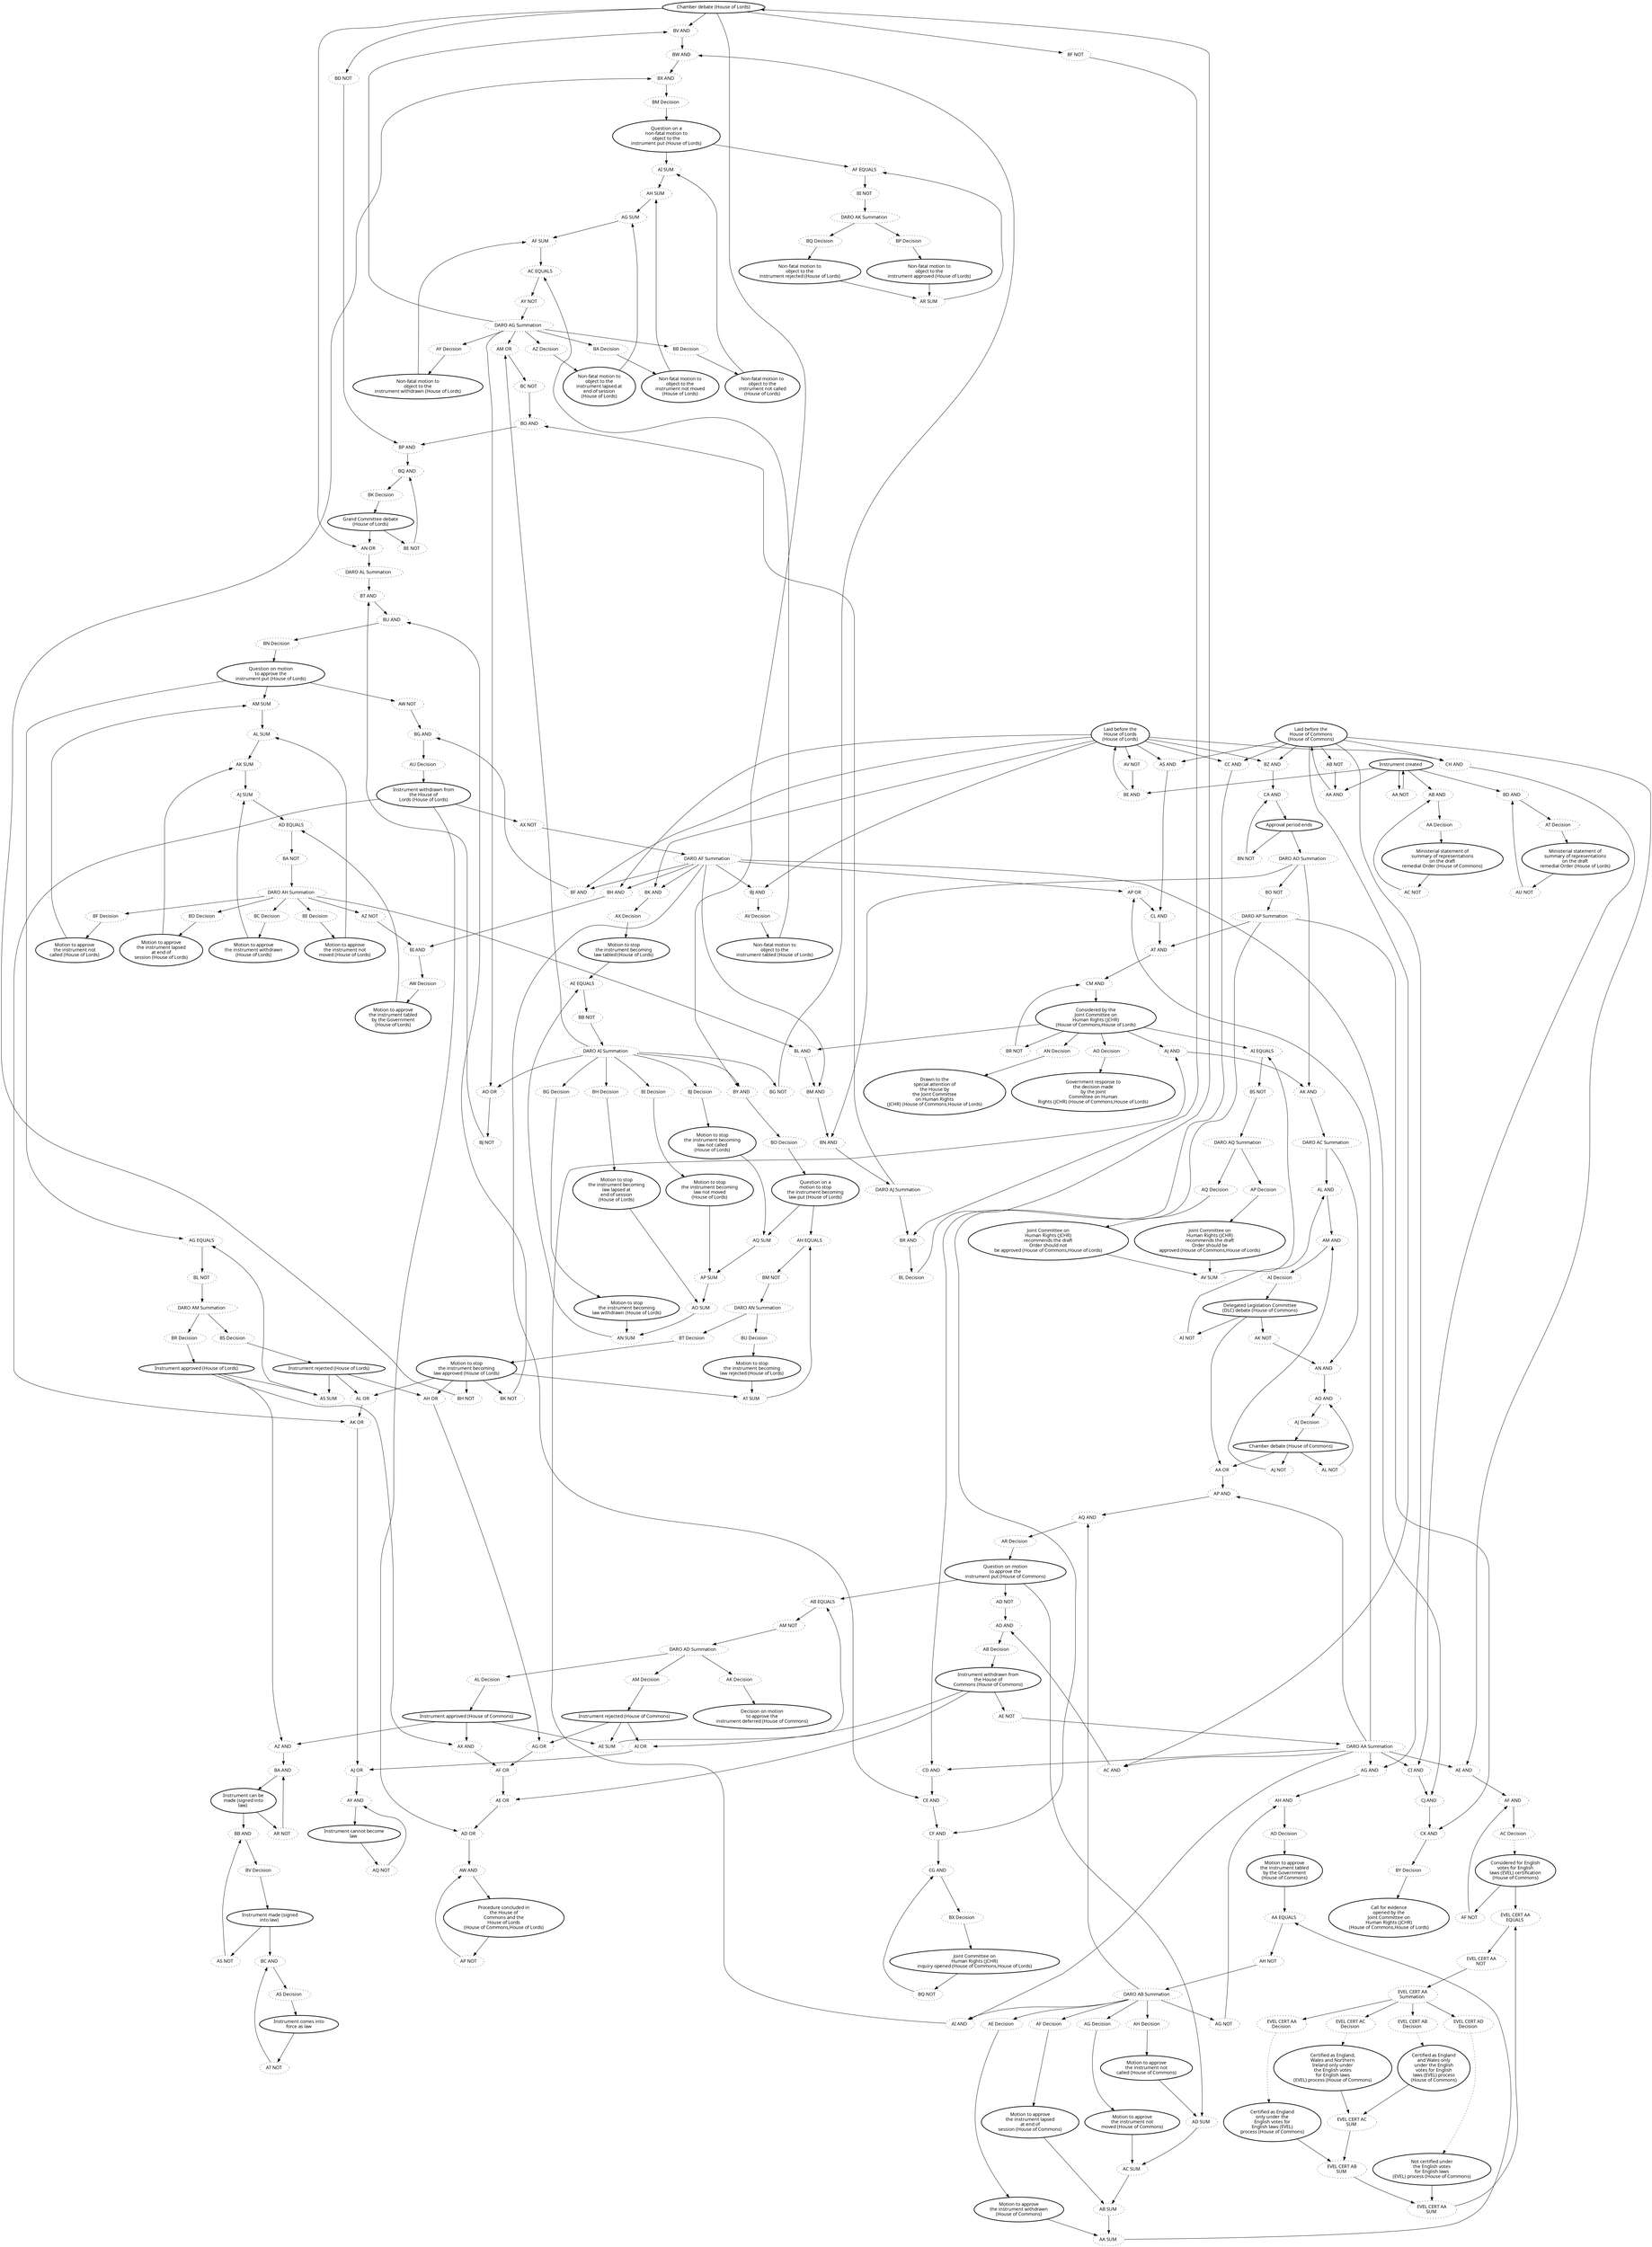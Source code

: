 digraph{graph[fontname="calibri"];node[fontname="calibri"];edge[fontname="calibri"];edge [style=solid, color=black];"2"->"433"[label=""];edge[style=solid, color=black];edge [style=solid, color=black];"2"->"361"[label=""];edge[style=solid, color=black];edge [style=solid, color=black];"2"->"431"[label=""];edge[style=solid, color=black];edge [style=solid, color=black];"2"->"364"[label=""];edge[style=solid, color=black];edge [style=solid, color=black];"2"->"417"[label=""];edge[style=solid, color=black];edge [style=solid, color=black];"4"->"539"[label=""];edge[style=solid, color=black];edge [style=solid, color=black];"4"->"365"[label=""];edge[style=solid, color=black];edge [style=solid, color=black];"4"->"331"[label=""];edge[style=solid, color=black];edge [style=solid, color=black];"4"->"283"[label=""];edge[style=solid, color=black];edge [style=solid, color=black];"4"->"288"[label=""];edge[style=solid, color=black];edge [style=solid, color=black];"4"->"300"[label=""];edge[style=solid, color=black];edge [style=solid, color=black];"4"->"368"[label=""];edge[style=solid, color=black];edge [style=solid, color=black];"4"->"373"[label=""];edge[style=solid, color=black];edge [style=solid, color=black];"9"->"409"[label=""];edge[style=solid, color=black];edge [style=solid, color=black];"12"->"411"[label=""];edge[style=solid, color=black];edge [style=solid, color=black];"12"->"365"[label=""];edge[style=solid, color=black];edge [style=solid, color=black];"12"->"331"[label=""];edge[style=solid, color=black];edge [style=solid, color=black];"12"->"345"[label=""];edge[style=solid, color=black];edge [style=solid, color=black];"12"->"349"[label=""];edge[style=solid, color=black];edge [style=solid, color=black];"12"->"350"[label=""];edge[style=solid, color=black];edge [style=solid, color=black];"12"->"347"[label=""];edge[style=solid, color=black];edge [style=solid, color=black];"12"->"368"[label=""];edge[style=solid, color=black];edge [style=solid, color=black];"12"->"373"[label=""];edge[style=solid, color=black];edge [style=solid, color=black];"14"->"542"[label=""];edge[style=solid, color=black];edge [style=solid, color=black];"14"->"540"[label=""];edge[style=solid, color=black];edge [style=solid, color=black];"14"->"343"[label=""];edge[style=solid, color=black];edge [style=solid, color=black];"14"->"538"[label=""];edge[style=solid, color=black];edge [style=solid, color=black];"14"->"344"[label=""];edge[style=solid, color=black];edge [style=solid, color=black];"15"->"408"[label=""];edge[style=solid, color=black];edge [style=solid, color=black];"15"->"341"[label=""];edge[style=solid, color=black];edge [style=solid, color=black];"21"->"432"[label=""];edge[style=solid, color=black];edge [style=solid, color=black];"21"->"417"[label=""];edge[style=solid, color=black];edge [style=solid, color=black];"23"->"316"[label=""];edge[style=solid, color=black];edge [style=solid, color=black];"23"->"308"[label=""];edge[style=solid, color=black];edge [style=solid, color=black];"23"->"285"[label=""];edge[style=solid, color=black];edge [style=solid, color=black];"26"->"284"[label=""];edge[style=solid, color=black];edge [style=solid, color=black];"26"->"1016"[label=""];edge[style=solid, color=black];edge [style=solid, color=black];"26"->"1045"[label=""];edge[style=solid, color=black];edge [style=solid, color=black];"28"->"1022"[label=""];edge[style=solid, color=black];edge [style=solid, color=black];"29"->"1013"[label=""];edge[style=solid, color=black];edge [style=solid, color=black];"32"->"1046"[label=""];edge[style=solid, color=black];edge [style=solid, color=black];"33"->"1044"[label=""];edge[style=solid, color=black];edge [style=solid, color=black];"34"->"292"[label=""];edge[style=solid, color=black];edge [style=solid, color=black];"34"->"3081"[label=""];edge[style=solid, color=black];edge [style=solid, color=black];"36"->"1018"[label=""];edge[style=solid, color=black];edge [style=solid, color=black];"38"->"306"[label=""];edge[style=solid, color=black];edge [style=solid, color=black];"38"->"311"[label=""];edge[style=solid, color=black];edge [style=solid, color=black];"38"->"285"[label=""];edge[style=solid, color=black];edge [style=solid, color=black];"39"->"1031"[label=""];edge[style=solid, color=black];edge [style=solid, color=black];"39"->"338"[label=""];edge[style=solid, color=black];edge [style=solid, color=black];"39"->"336"[label=""];edge[style=solid, color=black];edge [style=solid, color=black];"40"->"1017"[label=""];edge[style=solid, color=black];edge [style=solid, color=black];"40"->"336"[label=""];edge[style=solid, color=black];edge [style=solid, color=black];"40"->"338"[label=""];edge[style=solid, color=black];edge [style=solid, color=black];"42"->"1025"[label=""];edge[style=solid, color=black];edge [style=solid, color=black];"42"->"412"[label=""];edge[style=solid, color=black];edge [style=solid, color=black];"42"->"1050"[label=""];edge[style=solid, color=black];edge [style=solid, color=black];"43"->"1021"[label=""];edge[style=solid, color=black];edge [style=solid, color=black];"43"->"1049"[label=""];edge[style=solid, color=black];edge [style=solid, color=black];"50"->"1047"[label=""];edge[style=solid, color=black];edge [style=solid, color=black];"53"->"441"[label=""];edge[style=solid, color=black];edge [style=solid, color=black];"53"->"1435"[label=""];edge[style=solid, color=black];edge [style=solid, color=black];"60"->"1030"[label=""];edge[style=solid, color=black];edge [style=solid, color=black];"61"->"1030"[label=""];edge[style=solid, color=black];edge [style=solid, color=black];"68"->"3083"[label=""];edge[style=solid, color=black];edge [style=solid, color=black];"74"->"3084"[label=""];edge[style=solid, color=black];edge [style=solid, color=black];"75"->"3084"[label=""];edge[style=solid, color=black];edge [style=solid, color=black];"78"->"1031"[label=""];edge[style=solid, color=black];edge [style=solid, color=black];"78"->"318"[label=""];edge[style=solid, color=black];edge [style=solid, color=black];"78"->"304"[label=""];edge[style=solid, color=black];edge [style=solid, color=black];"85"->"407"[label=""];edge[style=solid, color=black];edge [style=solid, color=black];"85"->"340"[label=""];edge[style=solid, color=black];edge [style=solid, color=black];"91"->"406"[label=""];edge[style=solid, color=black];edge [style=solid, color=black];"94"->"3082"[label=""];edge[style=solid, color=black];edge [style=solid, color=black];"96"->"1017"[label=""];edge[style=solid, color=black];edge [style=solid, color=black];"96"->"303"[label=""];edge[style=solid, color=black];edge [style=solid, color=black];"96"->"312"[label=""];edge[style=solid, color=black];edge [style=solid, color=black];"106"->"413"[label=""];edge[style=solid, color=black];edge [style=solid, color=black];"106"->"291"[label=""];edge[style=solid, color=black];edge [style=solid, color=black];"106"->"317"[label=""];edge[style=solid, color=black];edge [style=solid, color=black];"107"->"289"[label=""];edge[style=solid, color=black];edge [style=solid, color=black];"107"->"312"[label=""];edge[style=solid, color=black];edge [style=solid, color=black];"107"->"295"[label=""];edge[style=solid, color=black];edge [style=solid, color=black];"111"->"405"[label=""];edge[style=solid, color=black];edge [style=solid, color=black];"188"->"1020"[label=""];edge[style=solid, color=black];edge [style=solid, color=black];"213"->"1014"[label=""];edge[style=solid, color=black];edge [style=solid, color=black];"214"->"1023"[label=""];edge[style=solid, color=black];edge [style=solid, color=black];"215"->"1019"[label=""];edge[style=solid, color=black];edge [style=solid, color=black];"247"->"494"[label=""];edge[style=solid, color=black];edge [style=solid, color=black];"247"->"495"[label=""];edge[style=solid, color=black];edge [style=solid, color=black];"247"->"1052"[label=""];edge[style=solid, color=black];edge [style=solid, color=black];"247"->"310"[label=""];edge[style=solid, color=black];edge [style=solid, color=black];"247"->"351"[label=""];edge[style=solid, color=black];edge [style=solid, color=black];"247"->"445"[label=""];edge[style=solid, color=black];edge [style=solid, color=black];"279"->"444"[label=""];edge[style=solid, color=black];edge [style=solid, color=black];"281"->"1417"[label=""];edge[style=solid, color=black];edge [style=solid, color=black];"282"->"540"[label=""];edge[style=solid, color=black];edge [style=solid, color=black];"283"->"287"[label=""];edge[style=solid, color=black];edge [style=solid, color=black];"284"->"287"[label=""];edge[style=solid, color=black];edge [style=solid, color=black];"285"->"299"[label=""];edge[style=solid, color=black];edge [style=solid, color=black];"287"->"293"[label=""];edge[style=solid, color=black];edge [style=solid, color=black];"288"->"296"[label=""];edge[style=solid, color=black];edge [style=solid, color=black];"289"->"1422"[label=""];edge[style=solid, color=black];edge [style=solid, color=black];"291"->"335"[label=""];edge[style=solid, color=black];edge [style=solid, color=black];"292"->"296"[label=""];edge[style=solid, color=black];edge [style=solid, color=black];"293"->"107"[label=""];edge[style=solid, color=black];edge [style=dotted, color=black];"294"->"34"[label=""];edge[style=solid, color=black];edge [style=solid, color=black];"295"->"291"[label=""];edge[style=solid, color=black];edge [style=solid, color=black];"296"->"294"[label=""];edge[style=solid, color=black];edge [style=solid, color=black];"297"->"305"[label=""];edge[style=solid, color=black];edge [style=solid, color=black];"298"->"33"[label=""];edge[style=solid, color=black];edge [style=solid, color=black];"299"->"329"[label=""];edge[style=solid, color=black];edge [style=solid, color=black];"300"->"305"[label=""];edge[style=solid, color=black];edge [style=solid, color=black];"301"->"1423"[label=""];edge[style=solid, color=black];edge [style=solid, color=black];"302"->"295"[label=""];edge[style=solid, color=black];edge [style=solid, color=black];"303"->"302"[label=""];edge[style=solid, color=black];edge [style=solid, color=black];"304"->"303"[label=""];edge[style=solid, color=black];edge [style=solid, color=black];"305"->"298"[label=""];edge[style=solid, color=black];edge [style=solid, color=black];"306"->"315"[label=""];edge[style=solid, color=black];edge [style=solid, color=black];"307"->"310"[label=""];edge[style=solid, color=black];edge [style=solid, color=black];"308"->"323"[label=""];edge[style=solid, color=black];edge [style=solid, color=black];"309"->"29"[label=""];edge[style=solid, color=black];edge [style=solid, color=black];"310"->"314"[label=""];edge[style=solid, color=black];edge [style=solid, color=black];"311"->"326"[label=""];edge[style=solid, color=black];edge [style=solid, color=black];"312"->"313"[label=""];edge[style=solid, color=black];edge [style=solid, color=black];"313"->"337"[label=""];edge[style=solid, color=black];edge [style=solid, color=black];"314"->"1424"[label=""];edge[style=solid, color=black];edge [style=solid, color=black];"315"->"323"[label=""];edge[style=solid, color=black];edge [style=solid, color=black];"316"->"327"[label=""];edge[style=solid, color=black];edge [style=solid, color=black];"317"->"313"[label=""];edge[style=solid, color=black];edge [style=solid, color=black];"318"->"317"[label=""];edge[style=solid, color=black];edge [style=solid, color=black];"319"->"1425"[label=""];edge[style=solid, color=black];edge [style=solid, color=black];"320"->"213"[label=""];edge[style=solid, color=black];edge [style=solid, color=black];"321"->"1135"[label=""];edge[style=solid, color=black];edge [style=solid, color=black];"322"->"430"[label=""];edge[style=solid, color=black];edge [style=solid, color=black];"323"->"489"[label=""];edge[style=solid, color=black];edge [style=solid, color=black];"324"->"1136"[label=""];edge[style=solid, color=black];edge [style=solid, color=black];"326"->"327"[label=""];edge[style=solid, color=black];edge [style=solid, color=black];"327"->"490"[label=""];edge[style=solid, color=black];edge [style=solid, color=black];"329"->"498"[label=""];edge[style=solid, color=black];edge [style=solid, color=black];"331"->"377"[label=""];edge[style=solid, color=black];edge [style=solid, color=black];"332"->"378"[label=""];edge[style=solid, color=black];edge [style=solid, color=black];"335"->"111"[label=""];edge[style=solid, color=black];edge [style=solid, color=black];"336"->"302"[label=""];edge[style=solid, color=black];edge [style=solid, color=black];"337"->"91"[label=""];edge[style=solid, color=black];edge [style=solid, color=black];"338"->"339"[label=""];edge[style=solid, color=black];edge [style=solid, color=black];"339"->"85"[label=""];edge[style=solid, color=black];edge [style=solid, color=black];"340"->"528"[label=""];edge[style=solid, color=black];edge [style=solid, color=black];"341"->"499"[label=""];edge[style=solid, color=black];edge [style=solid, color=black];"343"->"500"[label=""];edge[style=solid, color=black];edge [style=solid, color=black];"344"->"12"[label=""];edge[style=solid, color=black];edge [style=solid, color=black];"345"->"346"[label=""];edge[style=solid, color=black];edge [style=solid, color=black];"346"->"501"[label=""];edge[style=solid, color=black];edge [style=solid, color=black];"347"->"348"[label=""];edge[style=solid, color=black];edge [style=solid, color=black];"348"->"503"[label=""];edge[style=solid, color=black];edge [style=solid, color=black];"349"->"502"[label=""];edge[style=solid, color=black];edge [style=solid, color=black];"350"->"504"[label=""];edge[style=solid, color=black];edge [style=solid, color=black];"351"->"352"[label=""];edge[style=solid, color=black];edge [style=solid, color=black];"352"->"353"[label=""];edge[style=solid, color=black];edge [style=solid, color=black];"353"->"1430"[label=""];edge[style=solid, color=black];edge [style=solid, color=black];"354"->"355"[label=""];edge[style=solid, color=black];edge [style=solid, color=black];"355"->"356"[label=""];edge[style=solid, color=black];edge [style=solid, color=black];"356"->"517"[label=""];edge[style=solid, color=black];edge [style=solid, color=black];"357"->"518"[label=""];edge[style=solid, color=black];edge [style=solid, color=black];"359"->"360"[label=""];edge[style=solid, color=black];edge [style=solid, color=black];"360"->"520"[label=""];edge[style=solid, color=black];edge [style=solid, color=black];"361"->"362"[label=""];edge[style=solid, color=black];edge [style=solid, color=black];"362"->"363"[label=""];edge[style=solid, color=black];edge [style=solid, color=black];"363"->"519"[label=""];edge[style=solid, color=black];edge [style=solid, color=black];"364"->"521"[label=""];edge[style=solid, color=black];edge [style=solid, color=black];"365"->"366"[label=""];edge[style=solid, color=black];edge [style=solid, color=black];"366"->"53"[label=""];edge[style=solid, color=black];edge [style=solid, color=black];"368"->"369"[label=""];edge[style=solid, color=black];edge [style=solid, color=black];"369"->"370"[label=""];edge[style=solid, color=black];edge [style=solid, color=black];"370"->"371"[label=""];edge[style=solid, color=black];edge [style=solid, color=black];"371"->"372"[label=""];edge[style=solid, color=black];edge [style=solid, color=black];"372"->"530"[label=""];edge[style=solid, color=black];edge [style=solid, color=black];"373"->"374"[label=""];edge[style=solid, color=black];edge [style=solid, color=black];"374"->"375"[label=""];edge[style=solid, color=black];edge [style=solid, color=black];"375"->"376"[label=""];edge[style=solid, color=black];edge [style=solid, color=black];"376"->"531"[label=""];edge[style=solid, color=black];edge [style=solid, color=black];"377"->"332"[label=""];edge[style=solid, color=black];edge [style=solid, color=black];"378"->"247"[label=""];edge[style=solid, color=black];edge [style=solid, color=black];"405"->"335"[label=""];edge[style=solid, color=black];edge [style=solid, color=black];"406"->"337"[label=""];edge[style=solid, color=black];edge [style=solid, color=black];"407"->"339"[label=""];edge[style=solid, color=black];edge [style=solid, color=black];"408"->"340"[label=""];edge[style=solid, color=black];edge [style=solid, color=black];"409"->"341"[label=""];edge[style=solid, color=black];edge [style=solid, color=black];"410"->"343"[label=""];edge[style=solid, color=black];edge [style=solid, color=black];"411"->"344"[label=""];edge[style=solid, color=black];edge [style=solid, color=black];"412"->"346"[label=""];edge[style=solid, color=black];edge [style=solid, color=black];"413"->"1426"[label=""];edge[style=solid, color=black];edge [style=solid, color=black];"414"->"1427"[label=""];edge[style=solid, color=black];edge [style=solid, color=black];"415"->"348"[label=""];edge[style=solid, color=black];edge [style=solid, color=black];"416"->"1428"[label=""];edge[style=solid, color=black];edge [style=solid, color=black];"417"->"1432"[label=""];edge[style=solid, color=black];edge [style=solid, color=black];"418"->"437"[label=""];edge[style=solid, color=black];edge [style=solid, color=black];"419"->"377"[label=""];edge[style=solid, color=black];edge [style=solid, color=black];"429"->"1429"[label=""];edge[style=solid, color=black];edge [style=solid, color=black];"430"->"354"[label=""];edge[style=solid, color=black];edge [style=solid, color=black];"431"->"355"[label=""];edge[style=solid, color=black];edge [style=solid, color=black];"432"->"356"[label=""];edge[style=solid, color=black];edge [style=solid, color=black];"433"->"357"[label=""];edge[style=solid, color=black];edge [style=solid, color=black];"434"->"362"[label=""];edge[style=solid, color=black];edge [style=solid, color=black];"435"->"363"[label=""];edge[style=solid, color=black];edge [style=solid, color=black];"436"->"1431"[label=""];edge[style=solid, color=black];edge [style=solid, color=black];"437"->"359"[label=""];edge[style=solid, color=black];edge [style=solid, color=black];"438"->"360"[label=""];edge[style=solid, color=black];edge [style=solid, color=black];"439"->"1433"[label=""];edge[style=solid, color=black];edge [style=solid, color=black];"440"->"1434"[label=""];edge[style=solid, color=black];edge [style=solid, color=black];"441"->"366"[label=""];edge[style=solid, color=black];edge [style=solid, color=black];"442"->"1436"[label=""];edge[style=solid, color=black];edge [style=solid, color=black];"444"->"372"[label=""];edge[style=solid, color=black];edge [style=solid, color=black];"445"->"378"[label=""];edge[style=solid, color=black];edge [style=solid, color=black];"446"->"3810"[label=""];edge[style=solid, color=black];edge [style=solid, color=black];"489"->"38"[label=""];edge[style=solid, color=black];edge [style=solid, color=black];"490"->"23"[label=""];edge[style=solid, color=black];edge [style=solid, color=black];"491"->"100"[label=""];edge[style=solid, color=black];edge [style=solid, color=black];"492"->"40"[label=""];edge[style=solid, color=black];edge [style=solid, color=black];"493"->"96"[label=""];edge[style=solid, color=black];edge [style=solid, color=black];"494"->"1407"[label=""];edge[style=solid, color=black];edge [style=solid, color=black];"495"->"1413"[label=""];edge[style=solid, color=black];edge [style=solid, color=black];"496"->"1419"[label=""];edge[style=solid, color=black];edge [style=solid, color=black];"497"->"1420"[label=""];edge[style=solid, color=black];edge [style=solid, color=black];"498"->"26"[label=""];edge[style=solid, color=black];edge [style=solid, color=black];"499"->"9"[label=""];edge[style=solid, color=black];edge [style=solid, color=black];"500"->"1418"[label=""];edge[style=solid, color=black];edge [style=solid, color=black];"501"->"106"[label=""];edge[style=solid, color=black];edge [style=solid, color=black];"502"->"32"[label=""];edge[style=solid, color=black];edge [style=solid, color=black];"503"->"50"[label=""];edge[style=solid, color=black];edge [style=solid, color=black];"504"->"1500"[label=""];edge[style=solid, color=black];edge [style=solid, color=black];"505"->"36"[label=""];edge[style=solid, color=black];edge [style=solid, color=black];"506"->"215"[label=""];edge[style=solid, color=black];edge [style=solid, color=black];"507"->"188"[label=""];edge[style=solid, color=black];edge [style=solid, color=black];"508"->"1142"[label=""];edge[style=solid, color=black];edge [style=solid, color=black];"509"->"28"[label=""];edge[style=solid, color=black];edge [style=solid, color=black];"510"->"214"[label=""];edge[style=solid, color=black];edge [style=solid, color=black];"511"->"1139"[label=""];edge[style=solid, color=black];edge [style=solid, color=black];"512"->"1140"[label=""];edge[style=solid, color=black];edge [style=solid, color=black];"513"->"1501"[label=""];edge[style=solid, color=black];edge [style=solid, color=black];"514"->"1502"[label=""];edge[style=solid, color=black];edge [style=solid, color=black];"515"->"1503"[label=""];edge[style=solid, color=black];edge [style=solid, color=black];"516"->"1504"[label=""];edge[style=solid, color=black];edge [style=solid, color=black];"517"->"21"[label=""];edge[style=solid, color=black];edge [style=solid, color=black];"518"->"2"[label=""];edge[style=solid, color=black];edge [style=solid, color=black];"519"->"43"[label=""];edge[style=solid, color=black];edge [style=solid, color=black];"520"->"42"[label=""];edge[style=solid, color=black];edge [style=solid, color=black];"521"->"1505"[label=""];edge[style=solid, color=black];edge [style=solid, color=black];"522"->"60"[label=""];edge[style=solid, color=black];edge [style=solid, color=black];"523"->"61"[label=""];edge[style=solid, color=black];edge [style=solid, color=black];"524"->"39"[label=""];edge[style=solid, color=black];edge [style=solid, color=black];"525"->"78"[label=""];edge[style=solid, color=black];edge [style=solid, color=black];"526"->"1507"[label=""];edge[style=solid, color=black];edge [style=solid, color=black];"527"->"1506"[label=""];edge[style=solid, color=black];edge [style=solid, color=black];"528"->"15"[label=""];edge[style=solid, color=black];edge [style=solid, color=black];"530"->"279"[label=""];edge[style=solid, color=black];edge [style=solid, color=black];"531"->"280"[label=""];edge[style=solid, color=black];edge [style=solid, color=black];"538"->"4"[label=""];edge[style=solid, color=black];edge [style=solid, color=black];"539"->"538"[label=""];edge[style=solid, color=black];edge [style=solid, color=black];"540"->"281"[label=""];edge[style=solid, color=black];edge [style=solid, color=black];"542"->"14"[label=""];edge[style=solid, color=black];edge [style=solid, color=black];"642"->"3085"[label=""];edge[style=solid, color=black];edge [style=dotted, color=black];"657"->"68"[label=""];edge[style=solid, color=black];edge [style=dotted, color=black];"658"->"74"[label=""];edge[style=solid, color=black];edge [style=dotted, color=black];"659"->"75"[label=""];edge[style=solid, color=black];edge [style=dotted, color=black];"660"->"94"[label=""];edge[style=solid, color=black];edge [style=solid, color=black];"1013"->"1044"[label=""];edge[style=solid, color=black];edge [style=solid, color=black];"1014"->"1013"[label=""];edge[style=solid, color=black];edge [style=solid, color=black];"1015"->"1014"[label=""];edge[style=solid, color=black];edge [style=solid, color=black];"1016"->"1015"[label=""];edge[style=solid, color=black];edge [style=solid, color=black];"1017"->"1045"[label=""];edge[style=solid, color=black];edge [style=solid, color=black];"1018"->"1046"[label=""];edge[style=solid, color=black];edge [style=solid, color=black];"1019"->"1018"[label=""];edge[style=solid, color=black];edge [style=solid, color=black];"1020"->"1019"[label=""];edge[style=solid, color=black];edge [style=solid, color=black];"1021"->"1020"[label=""];edge[style=solid, color=black];edge [style=solid, color=black];"1022"->"1047"[label=""];edge[style=solid, color=black];edge [style=solid, color=black];"1023"->"1022"[label=""];edge[style=solid, color=black];edge [style=solid, color=black];"1024"->"1023"[label=""];edge[style=solid, color=black];edge [style=solid, color=black];"1025"->"1024"[label=""];edge[style=solid, color=black];edge [style=solid, color=black];"1026"->"1048"[label=""];edge[style=solid, color=black];edge [style=solid, color=black];"1027"->"1026"[label=""];edge[style=solid, color=black];edge [style=solid, color=black];"1028"->"1027"[label=""];edge[style=solid, color=black];edge [style=solid, color=black];"1029"->"1028"[label=""];edge[style=solid, color=black];edge [style=solid, color=black];"1030"->"1049"[label=""];edge[style=solid, color=black];edge [style=solid, color=black];"1031"->"1050"[label=""];edge[style=solid, color=black];edge [style=solid, color=black];"1032"->"1051"[label=""];edge[style=solid, color=black];edge [style=solid, color=black];"1034"->"1052"[label=""];edge[style=solid, color=black];edge [style=solid, color=black];"1044"->"301"[label=""];edge[style=solid, color=black];edge [style=solid, color=black];"1045"->"319"[label=""];edge[style=solid, color=black];edge [style=solid, color=black];"1046"->"414"[label=""];edge[style=solid, color=black];edge [style=solid, color=black];"1047"->"416"[label=""];edge[style=solid, color=black];edge [style=solid, color=black];"1048"->"429"[label=""];edge[style=solid, color=black];edge [style=solid, color=black];"1049"->"436"[label=""];edge[style=solid, color=black];edge [style=solid, color=black];"1050"->"439"[label=""];edge[style=solid, color=black];edge [style=solid, color=black];"1051"->"440"[label=""];edge[style=solid, color=black];edge [style=solid, color=black];"1052"->"446"[label=""];edge[style=solid, color=black];edge [style=solid, color=black];"1135"->"1015"[label=""];edge[style=solid, color=black];edge [style=solid, color=black];"1136"->"1016"[label=""];edge[style=solid, color=black];edge [style=solid, color=black];"1139"->"1024"[label=""];edge[style=solid, color=black];edge [style=solid, color=black];"1140"->"1025"[label=""];edge[style=solid, color=black];edge [style=solid, color=black];"1142"->"1021"[label=""];edge[style=solid, color=black];edge [style=solid, color=black];"1417"->"282"[label=""];edge[style=solid, color=black];edge [style=solid, color=black];"1418"->"410"[label=""];edge[style=solid, color=black];edge [style=solid, color=black];"1419"->"1034"[label=""];edge[style=solid, color=black];edge [style=solid, color=black];"1420"->"1034"[label=""];edge[style=solid, color=black];edge [style=solid, color=black];"1422"->"283"[label=""];edge[style=solid, color=black];edge [style=solid, color=black];"1422"->"300"[label=""];edge[style=solid, color=black];edge [style=solid, color=black];"1422"->"288"[label=""];edge[style=solid, color=black];edge [style=solid, color=black];"1422"->"307"[label=""];edge[style=solid, color=black];edge [style=solid, color=black];"1422"->"299"[label=""];edge[style=solid, color=black];edge [style=solid, color=black];"1422"->"369"[label=""];edge[style=solid, color=black];edge [style=solid, color=black];"1422"->"374"[label=""];edge[style=solid, color=black];edge [style=solid, color=black];"1422"->"419"[label=""];edge[style=solid, color=black];edge [style=solid, color=black];"1423"->"297"[label=""];edge[style=solid, color=black];edge [style=solid, color=black];"1423"->"309"[label=""];edge[style=solid, color=black];edge [style=solid, color=black];"1423"->"320"[label=""];edge[style=solid, color=black];edge [style=solid, color=black];"1423"->"321"[label=""];edge[style=solid, color=black];edge [style=solid, color=black];"1423"->"324"[label=""];edge[style=solid, color=black];edge [style=solid, color=black];"1423"->"307"[label=""];edge[style=solid, color=black];edge [style=solid, color=black];"1423"->"329"[label=""];edge[style=solid, color=black];edge [style=solid, color=black];"1424"->"315"[label=""];edge[style=solid, color=black];edge [style=solid, color=black];"1424"->"326"[label=""];edge[style=solid, color=black];edge [style=solid, color=black];"1425"->"491"[label=""];edge[style=solid, color=black];edge [style=solid, color=black];"1425"->"492"[label=""];edge[style=solid, color=black];edge [style=solid, color=black];"1425"->"493"[label=""];edge[style=solid, color=black];edge [style=solid, color=black];"1426"->"345"[label=""];edge[style=solid, color=black];edge [style=solid, color=black];"1426"->"349"[label=""];edge[style=solid, color=black];edge [style=solid, color=black];"1426"->"350"[label=""];edge[style=solid, color=black];edge [style=solid, color=black];"1426"->"347"[label=""];edge[style=solid, color=black];edge [style=solid, color=black];"1426"->"352"[label=""];edge[style=solid, color=black];edge [style=solid, color=black];"1426"->"370"[label=""];edge[style=solid, color=black];edge [style=solid, color=black];"1426"->"375"[label=""];edge[style=solid, color=black];edge [style=solid, color=black];"1426"->"419"[label=""];edge[style=solid, color=black];edge [style=solid, color=black];"1427"->"505"[label=""];edge[style=solid, color=black];edge [style=solid, color=black];"1427"->"506"[label=""];edge[style=solid, color=black];edge [style=solid, color=black];"1427"->"507"[label=""];edge[style=solid, color=black];edge [style=solid, color=black];"1427"->"508"[label=""];edge[style=solid, color=black];edge [style=solid, color=black];"1427"->"322"[label=""];edge[style=solid, color=black];edge [style=solid, color=black];"1427"->"418"[label=""];edge[style=solid, color=black];edge [style=solid, color=black];"1427"->"361"[label=""];edge[style=solid, color=black];edge [style=solid, color=black];"1428"->"415"[label=""];edge[style=solid, color=black];edge [style=solid, color=black];"1428"->"509"[label=""];edge[style=solid, color=black];edge [style=solid, color=black];"1428"->"510"[label=""];edge[style=solid, color=black];edge [style=solid, color=black];"1428"->"511"[label=""];edge[style=solid, color=black];edge [style=solid, color=black];"1428"->"512"[label=""];edge[style=solid, color=black];edge [style=solid, color=black];"1428"->"351"[label=""];edge[style=solid, color=black];edge [style=solid, color=black];"1429"->"513"[label=""];edge[style=solid, color=black];edge [style=solid, color=black];"1429"->"514"[label=""];edge[style=solid, color=black];edge [style=solid, color=black];"1429"->"515"[label=""];edge[style=solid, color=black];edge [style=solid, color=black];"1429"->"516"[label=""];edge[style=solid, color=black];edge [style=solid, color=black];"1429"->"322"[label=""];edge[style=solid, color=black];edge [style=solid, color=black];"1429"->"418"[label=""];edge[style=solid, color=black];edge [style=solid, color=black];"1429"->"434"[label=""];edge[style=solid, color=black];edge [style=solid, color=black];"1429"->"364"[label=""];edge[style=solid, color=black];edge [style=solid, color=black];"1430"->"354"[label=""];edge[style=solid, color=black];edge [style=solid, color=black];"1430"->"357"[label=""];edge[style=solid, color=black];edge [style=solid, color=black];"1431"->"522"[label=""];edge[style=solid, color=black];edge [style=solid, color=black];"1431"->"523"[label=""];edge[style=solid, color=black];edge [style=solid, color=black];"1432"->"359"[label=""];edge[style=solid, color=black];edge [style=solid, color=black];"1433"->"525"[label=""];edge[style=solid, color=black];edge [style=solid, color=black];"1433"->"524"[label=""];edge[style=solid, color=black];edge [style=solid, color=black];"1434"->"527"[label=""];edge[style=solid, color=black];edge [style=solid, color=black];"1434"->"526"[label=""];edge[style=solid, color=black];edge [style=solid, color=black];"1435"->"442"[label=""];edge[style=solid, color=black];edge [style=solid, color=black];"1435"->"314"[label=""];edge[style=solid, color=black];edge [style=solid, color=black];"1435"->"353"[label=""];edge[style=solid, color=black];edge [style=solid, color=black];"1436"->"332"[label=""];edge[style=solid, color=black];edge [style=solid, color=black];"1436"->"371"[label=""];edge[style=solid, color=black];edge [style=solid, color=black];"1436"->"376"[label=""];edge[style=solid, color=black];edge [style=solid, color=black];"1500"->"1048"[label=""];edge[style=solid, color=black];edge [style=solid, color=black];"1501"->"1026"[label=""];edge[style=solid, color=black];edge [style=solid, color=black];"1502"->"1027"[label=""];edge[style=solid, color=black];edge [style=solid, color=black];"1503"->"1028"[label=""];edge[style=solid, color=black];edge [style=solid, color=black];"1504"->"1029"[label=""];edge[style=solid, color=black];edge [style=solid, color=black];"1505"->"1029"[label=""];edge[style=solid, color=black];edge [style=solid, color=black];"1505"->"1051"[label=""];edge[style=solid, color=black];edge [style=solid, color=black];"1506"->"1032"[label=""];edge[style=solid, color=black];edge [style=solid, color=black];"1507"->"438"[label=""];edge[style=solid, color=black];edge [style=solid, color=black];"1507"->"435"[label=""];edge[style=solid, color=black];edge [style=solid, color=black];"1507"->"1032"[label=""];edge[style=solid, color=black];edge [style=solid, color=black];"1507"->"318"[label=""];edge[style=solid, color=black];edge [style=solid, color=black];"1507"->"304"[label=""];edge[style=solid, color=black];edge [style=solid, color=black];"3081"->"642"[label=""];edge[style=solid, color=black];edge [style=solid, color=black];"3082"->"3081"[label=""];edge[style=solid, color=black];edge [style=solid, color=black];"3083"->"3082"[label=""];edge[style=solid, color=black];edge [style=solid, color=black];"3084"->"3083"[label=""];edge[style=solid, color=black];edge [style=solid, color=black];"3085"->"657"[label=""];edge[style=solid, color=black];edge [style=solid, color=black];"3085"->"658"[label=""];edge[style=solid, color=black];edge [style=solid, color=black];"3085"->"659"[label=""];edge[style=solid, color=black];edge [style=solid, color=black];"3085"->"660"[label=""];edge[style=solid, color=black];edge [style=solid, color=black];"3810"->"496"[label=""];edge[style=solid, color=black];edge [style=solid, color=black];"3810"->"497"[label=""];edge[style=solid, color=black];"2" [label="Chamber debate (House of Lords)", style=bold];"4" [label="Laid before the\nHouse of Commons\n(House of Commons)", style=bold];"9" [label="Instrument comes into\nforce as law\n", style=bold];"12" [label="Laid before the\nHouse of Lords\n(House of Lords)", style=bold];"14" [label="Instrument created ", style=bold];"15" [label="Instrument made (signed\ninto law) ", style=bold];"21" [label="Grand Committee debate\n(House of Lords)", style=bold];"23" [label="Chamber debate (House of Commons)", style=bold];"26" [label="Question on motion\nto approve the\ninstrument put (House of Commons)", style=bold];"28" [label="Motion to approve\nthe instrument withdrawn\n(House of Lords)", style=bold];"29" [label="Motion to approve\nthe instrument withdrawn\n(House of Commons)", style=bold];"32" [label="Non-fatal motion to\nobject to the\ninstrument tabled (House of Lords)", style=bold];"33" [label="Motion to approve\nthe instrument tabled\nby the Government\n(House of Commons)", style=bold];"34" [label="Considered for English\nvotes for English\nlaws (EVEL) certification\n(House of Commons)", style=bold];"36" [label="Non-fatal motion to\nobject to the\ninstrument withdrawn (House of Lords)", style=bold];"38" [label="Delegated Legislation Committee\n(DLC) debate (House of Commons)", style=bold];"39" [label="Instrument approved (House of Lords)", style=bold];"40" [label="Instrument approved (House of Commons)", style=bold];"42" [label="Question on motion\nto approve the\ninstrument put (House of Lords)", style=bold];"43" [label="Question on a\nnon-fatal motion to\nobject to the\ninstrument put (House of Lords)", style=bold];"50" [label="Motion to approve\nthe instrument tabled\nby the Government\n(House of Lords)", style=bold];"53" [label="Approval period ends\n", style=bold];"60" [label="Non-fatal motion to\nobject to the\ninstrument approved (House of Lords)", style=bold];"61" [label="Non-fatal motion to\nobject to the\ninstrument rejected (House of Lords)", style=bold];"68" [label="Certified as England\nonly under the\nEnglish votes for\nEnglish laws (EVEL)\nprocess (House of Commons)", style=bold];"74" [label="Certified as England\nand Wales only\nunder the English\nvotes for English\nlaws (EVEL) process\n(House of Commons)", style=bold];"75" [label="Certified as England,\nWales and Northern\nIreland only under\nthe English votes\nfor English laws\n(EVEL) process (House of Commons)", style=bold];"78" [label="Instrument rejected (House of Lords)", style=bold];"85" [label="Instrument can be\nmade (signed into\nlaw) ", style=bold];"91" [label="Instrument cannot become\nlaw ", style=bold];"94" [label="Not certified under\nthe English votes\nfor English laws\n(EVEL) process (House of Commons)", style=bold];"96" [label="Instrument rejected (House of Commons)", style=bold];"106" [label="Instrument withdrawn from\nthe House of\nLords (House of Lords)", style=bold];"107" [label="Instrument withdrawn from\nthe House of\nCommons (House of Commons)", style=bold];"111" [label="Procedure concluded in\nthe House of\nCommons and the\nHouse of Lords\n(House of Commons,House of Lords)", style=bold];"188" [label="Non-fatal motion to\nobject to the\ninstrument not moved\n(House of Lords)", style=bold];"213" [label="Motion to approve\nthe instrument lapsed\nat end of\nsession (House of Commons)", style=bold];"214" [label="Motion to approve\nthe instrument lapsed\nat end of\nsession (House of Lords)", style=bold];"215" [label="Non-fatal motion to\nobject to the\ninstrument lapsed at\nend of session\n(House of Lords)", style=bold];"247" [label="Considered by the\nJoint Committee on\nHuman Rights (JCHR)\n(House of Commons,House of Lords)", style=bold];"279" [label="Joint Committee on\nHuman Rights (JCHR)\ninquiry opened (House of Commons,House of Lords)", style=bold];"281" [label="AA Decision ", style=dotted];"282" [label="AC NOT ", style=dotted];"283" [label="AC AND ", style=dotted];"284" [label="AD NOT ", style=dotted];"285" [label="AA OR ", style=dotted];"287" [label="AD AND ", style=dotted];"288" [label="AE AND ", style=dotted];"289" [label="AE NOT ", style=dotted];"291" [label="AD OR ", style=dotted];"292" [label="AF NOT ", style=dotted];"293" [label="AB Decision ", style=dotted];"294" [label="AC Decision ", style=dotted];"295" [label="AE OR ", style=dotted];"296" [label="AF AND ", style=dotted];"297" [label="AG NOT ", style=dotted];"298" [label="AD Decision ", style=dotted];"299" [label="AP AND ", style=dotted];"300" [label="AG AND ", style=dotted];"301" [label="AH NOT ", style=dotted];"302" [label="AF OR ", style=dotted];"303" [label="AG OR ", style=dotted];"304" [label="AH OR ", style=dotted];"305" [label="AH AND ", style=dotted];"306" [label="AI NOT ", style=dotted];"307" [label="AI AND ", style=dotted];"308" [label="AJ NOT ", style=dotted];"309" [label="AE Decision ", style=dotted];"310" [label="AJ AND ", style=dotted];"311" [label="AK NOT ", style=dotted];"312" [label="AI OR ", style=dotted];"313" [label="AJ OR ", style=dotted];"314" [label="AK AND ", style=dotted];"315" [label="AL AND ", style=dotted];"316" [label="AL NOT ", style=dotted];"317" [label="AK OR ", style=dotted];"318" [label="AL OR ", style=dotted];"319" [label="AM NOT ", style=dotted];"320" [label="AF Decision ", style=dotted];"321" [label="AG Decision ", style=dotted];"322" [label="AM OR ", style=dotted];"323" [label="AM AND ", style=dotted];"324" [label="AH Decision ", style=dotted];"326" [label="AN AND ", style=dotted];"327" [label="AO AND ", style=dotted];"329" [label="AQ AND ", style=dotted];"331" [label="AS AND ", style=dotted];"332" [label="AT AND ", style=dotted];"335" [label="AW AND ", style=dotted];"336" [label="AX AND ", style=dotted];"337" [label="AY AND ", style=dotted];"338" [label="AZ AND ", style=dotted];"339" [label="BA AND ", style=dotted];"340" [label="BB AND ", style=dotted];"341" [label="BC AND ", style=dotted];"343" [label="BD AND ", style=dotted];"344" [label="BE AND ", style=dotted];"345" [label="BF AND ", style=dotted];"346" [label="BG AND ", style=dotted];"347" [label="BH AND ", style=dotted];"348" [label="BI AND ", style=dotted];"349" [label="BJ AND ", style=dotted];"350" [label="BK AND ", style=dotted];"351" [label="BL AND ", style=dotted];"352" [label="BM AND ", style=dotted];"353" [label="BN AND ", style=dotted];"354" [label="BO AND ", style=dotted];"355" [label="BP AND ", style=dotted];"356" [label="BQ AND ", style=dotted];"357" [label="BR AND ", style=dotted];"359" [label="BT AND ", style=dotted];"360" [label="BU AND ", style=dotted];"361" [label="BV AND ", style=dotted];"362" [label="BW AND ", style=dotted];"363" [label="BX AND ", style=dotted];"364" [label="BY AND ", style=dotted];"365" [label="BZ AND ", style=dotted];"366" [label="CA AND ", style=dotted];"368" [label="CC AND ", style=dotted];"369" [label="CD AND ", style=dotted];"370" [label="CE AND ", style=dotted];"371" [label="CF AND ", style=dotted];"372" [label="CG AND ", style=dotted];"373" [label="CH AND ", style=dotted];"374" [label="CI AND ", style=dotted];"375" [label="CJ AND ", style=dotted];"376" [label="CK AND ", style=dotted];"377" [label="CL AND ", style=dotted];"378" [label="CM AND ", style=dotted];"405" [label="AP NOT ", style=dotted];"406" [label="AQ NOT ", style=dotted];"407" [label="AR NOT ", style=dotted];"408" [label="AS NOT ", style=dotted];"409" [label="AT NOT ", style=dotted];"410" [label="AU NOT ", style=dotted];"411" [label="AV NOT ", style=dotted];"412" [label="AW NOT ", style=dotted];"413" [label="AX NOT ", style=dotted];"414" [label="AY NOT ", style=dotted];"415" [label="AZ NOT ", style=dotted];"416" [label="BA NOT ", style=dotted];"417" [label="AN OR ", style=dotted];"418" [label="AO OR ", style=dotted];"419" [label="AP OR ", style=dotted];"429" [label="BB NOT ", style=dotted];"430" [label="BC NOT ", style=dotted];"431" [label="BD NOT ", style=dotted];"432" [label="BE NOT ", style=dotted];"433" [label="BF NOT ", style=dotted];"434" [label="BG NOT ", style=dotted];"435" [label="BH NOT ", style=dotted];"436" [label="BI NOT ", style=dotted];"437" [label="BJ NOT ", style=dotted];"438" [label="BK NOT ", style=dotted];"439" [label="BL NOT ", style=dotted];"440" [label="BM NOT ", style=dotted];"441" [label="BN NOT ", style=dotted];"442" [label="BO NOT ", style=dotted];"444" [label="BQ NOT ", style=dotted];"445" [label="BR NOT ", style=dotted];"446" [label="BS NOT ", style=dotted];"489" [label="AI Decision ", style=dotted];"490" [label="AJ Decision ", style=dotted];"491" [label="AK Decision ", style=dotted];"492" [label="AL Decision ", style=dotted];"493" [label="AM Decision ", style=dotted];"494" [label="AN Decision ", style=dotted];"495" [label="AO Decision ", style=dotted];"496" [label="AP Decision ", style=dotted];"497" [label="AQ Decision ", style=dotted];"498" [label="AR Decision ", style=dotted];"499" [label="AS Decision ", style=dotted];"500" [label="AT Decision ", style=dotted];"501" [label="AU Decision ", style=dotted];"502" [label="AV Decision ", style=dotted];"503" [label="AW Decision ", style=dotted];"504" [label="AX Decision ", style=dotted];"505" [label="AY Decision ", style=dotted];"506" [label="AZ Decision ", style=dotted];"507" [label="BA Decision ", style=dotted];"508" [label="BB Decision ", style=dotted];"509" [label="BC Decision ", style=dotted];"510" [label="BD Decision ", style=dotted];"511" [label="BE Decision ", style=dotted];"512" [label="BF Decision ", style=dotted];"513" [label="BG Decision ", style=dotted];"514" [label="BH Decision ", style=dotted];"515" [label="BI Decision ", style=dotted];"516" [label="BJ Decision ", style=dotted];"517" [label="BK Decision ", style=dotted];"518" [label="BL Decision ", style=dotted];"519" [label="BM Decision ", style=dotted];"520" [label="BN Decision ", style=dotted];"521" [label="BO Decision ", style=dotted];"522" [label="BP Decision ", style=dotted];"523" [label="BQ Decision ", style=dotted];"524" [label="BR Decision ", style=dotted];"525" [label="BS Decision ", style=dotted];"526" [label="BT Decision ", style=dotted];"527" [label="BU Decision ", style=dotted];"528" [label="BV Decision ", style=dotted];"530" [label="BX Decision ", style=dotted];"531" [label="BY Decision ", style=dotted];"538" [label="AA AND ", style=dotted];"539" [label="AB NOT ", style=dotted];"540" [label="AB AND ", style=dotted];"542" [label="AA NOT ", style=dotted];"642" [label="EVEL CERT AA\nNOT ", style=dotted];"657" [label="EVEL CERT AA\nDecision ", style=dotted];"658" [label="EVEL CERT AB\nDecision ", style=dotted];"659" [label="EVEL CERT AC\nDecision ", style=dotted];"660" [label="EVEL CERT AD\nDecision ", style=dotted];"1013" [label="AA SUM ", style=dotted];"1014" [label="AB SUM ", style=dotted];"1015" [label="AC SUM ", style=dotted];"1016" [label="AD SUM ", style=dotted];"1017" [label="AE SUM ", style=dotted];"1018" [label="AF SUM ", style=dotted];"1019" [label="AG SUM ", style=dotted];"1020" [label="AH SUM ", style=dotted];"1021" [label="AI SUM ", style=dotted];"1022" [label="AJ SUM ", style=dotted];"1023" [label="AK SUM ", style=dotted];"1024" [label="AL SUM ", style=dotted];"1025" [label="AM SUM ", style=dotted];"1026" [label="AN SUM ", style=dotted];"1027" [label="AO SUM ", style=dotted];"1028" [label="AP SUM ", style=dotted];"1029" [label="AQ SUM ", style=dotted];"1030" [label="AR SUM ", style=dotted];"1031" [label="AS SUM ", style=dotted];"1032" [label="AT SUM ", style=dotted];"1034" [label="AV SUM ", style=dotted];"1044" [label="AA EQUALS ", style=dotted];"1045" [label="AB EQUALS ", style=dotted];"1046" [label="AC EQUALS ", style=dotted];"1047" [label="AD EQUALS ", style=dotted];"1048" [label="AE EQUALS ", style=dotted];"1049" [label="AF EQUALS ", style=dotted];"1050" [label="AG EQUALS ", style=dotted];"1051" [label="AH EQUALS ", style=dotted];"1052" [label="AI EQUALS ", style=dotted];"1135" [label="Motion to approve\nthe instrument not\nmoved (House of Commons)", style=bold];"1136" [label="Motion to approve\nthe instrument not\ncalled (House of Commons)", style=bold];"1139" [label="Motion to approve\nthe instrument not\nmoved (House of Lords)", style=bold];"1140" [label="Motion to approve\nthe instrument not\ncalled (House of Lords)", style=bold];"1142" [label="Non-fatal motion to\nobject to the\ninstrument not called\n(House of Lords)", style=bold];"1417" [label="Ministerial statement of\nsummary of representations\non the draft\nremedial Order (House of Commons)", style=bold];"1418" [label="Ministerial statement of\nsummary of representations\non the draft\nremedial Order (House of Lords)", style=bold];"1419" [label="Joint Committee on\nHuman Rights (JCHR)\nrecommends the draft\nOrder should be\napproved (House of Commons,House of Lords)", style=bold];"1420" [label="Joint Committee on\nHuman Rights (JCHR)\nrecommends the draft\nOrder should not\nbe approved (House of Commons,House of Lords)", style=bold];"1422" [label="DARO AA Summation ", style=dotted];"1423" [label="DARO AB Summation ", style=dotted];"1424" [label="DARO AC Summation ", style=dotted];"1425" [label="DARO AD Summation ", style=dotted];"1426" [label="DARO AF Summation ", style=dotted];"1427" [label="DARO AG Summation ", style=dotted];"1428" [label="DARO AH Summation ", style=dotted];"1429" [label="DARO AI Summation ", style=dotted];"1430" [label="DARO AJ Summation ", style=dotted];"1431" [label="DARO AK Summation ", style=dotted];"1432" [label="DARO AL Summation ", style=dotted];"1433" [label="DARO AM Summation ", style=dotted];"1434" [label="DARO AN Summation ", style=dotted];"1435" [label="DARO AO Summation ", style=dotted];"1436" [label="DARO AP Summation ", style=dotted];"1500" [label="Motion to stop\nthe instrument becoming\nlaw tabled (House of Lords)", style=bold];"1501" [label="Motion to stop\nthe instrument becoming\nlaw withdrawn (House of Lords)", style=bold];"1502" [label="Motion to stop\nthe instrument becoming\nlaw lapsed at\nend of session\n(House of Lords)", style=bold];"1503" [label="Motion to stop\nthe instrument becoming\nlaw not moved\n(House of Lords)", style=bold];"1504" [label="Motion to stop\nthe instrument becoming\nlaw not called\n(House of Lords)", style=bold];"1505" [label="Question on a\nmotion to stop\nthe instrument becoming\nlaw put (House of Lords)", style=bold];"1506" [label="Motion to stop\nthe instrument becoming\nlaw rejected (House of Lords)", style=bold];"1507" [label="Motion to stop\nthe instrument becoming\nlaw approved (House of Lords)", style=bold];"3081" [label="EVEL CERT AA\nEQUALS ", style=dotted];"3082" [label="EVEL CERT AA\nSUM ", style=dotted];"3083" [label="EVEL CERT AB\nSUM ", style=dotted];"3084" [label="EVEL CERT AC\nSUM ", style=dotted];"3085" [label="EVEL CERT AA\nSummation ", style=dotted];"3810" [label="DARO AQ Summation ", style=dotted];"100" [label="Decision on motion\nto approve the\ninstrument deferred (House of Commons)", style=bold];"1407" [label="Drawn to the\nspecial attention of\nthe House by\nthe Joint Committee\non Human Rights\n(JCHR) (House of Commons,House of Lords)", style=bold];"1413" [label="Government response to\nthe decision made\nby the Joint\nCommittee on Human\nRights (JCHR) (House of Commons,House of Lords)", style=bold];"280" [label="Call for evidence\nopened by the\nJoint Committee on\nHuman Rights (JCHR)\n(House of Commons,House of Lords)", style=bold];}
